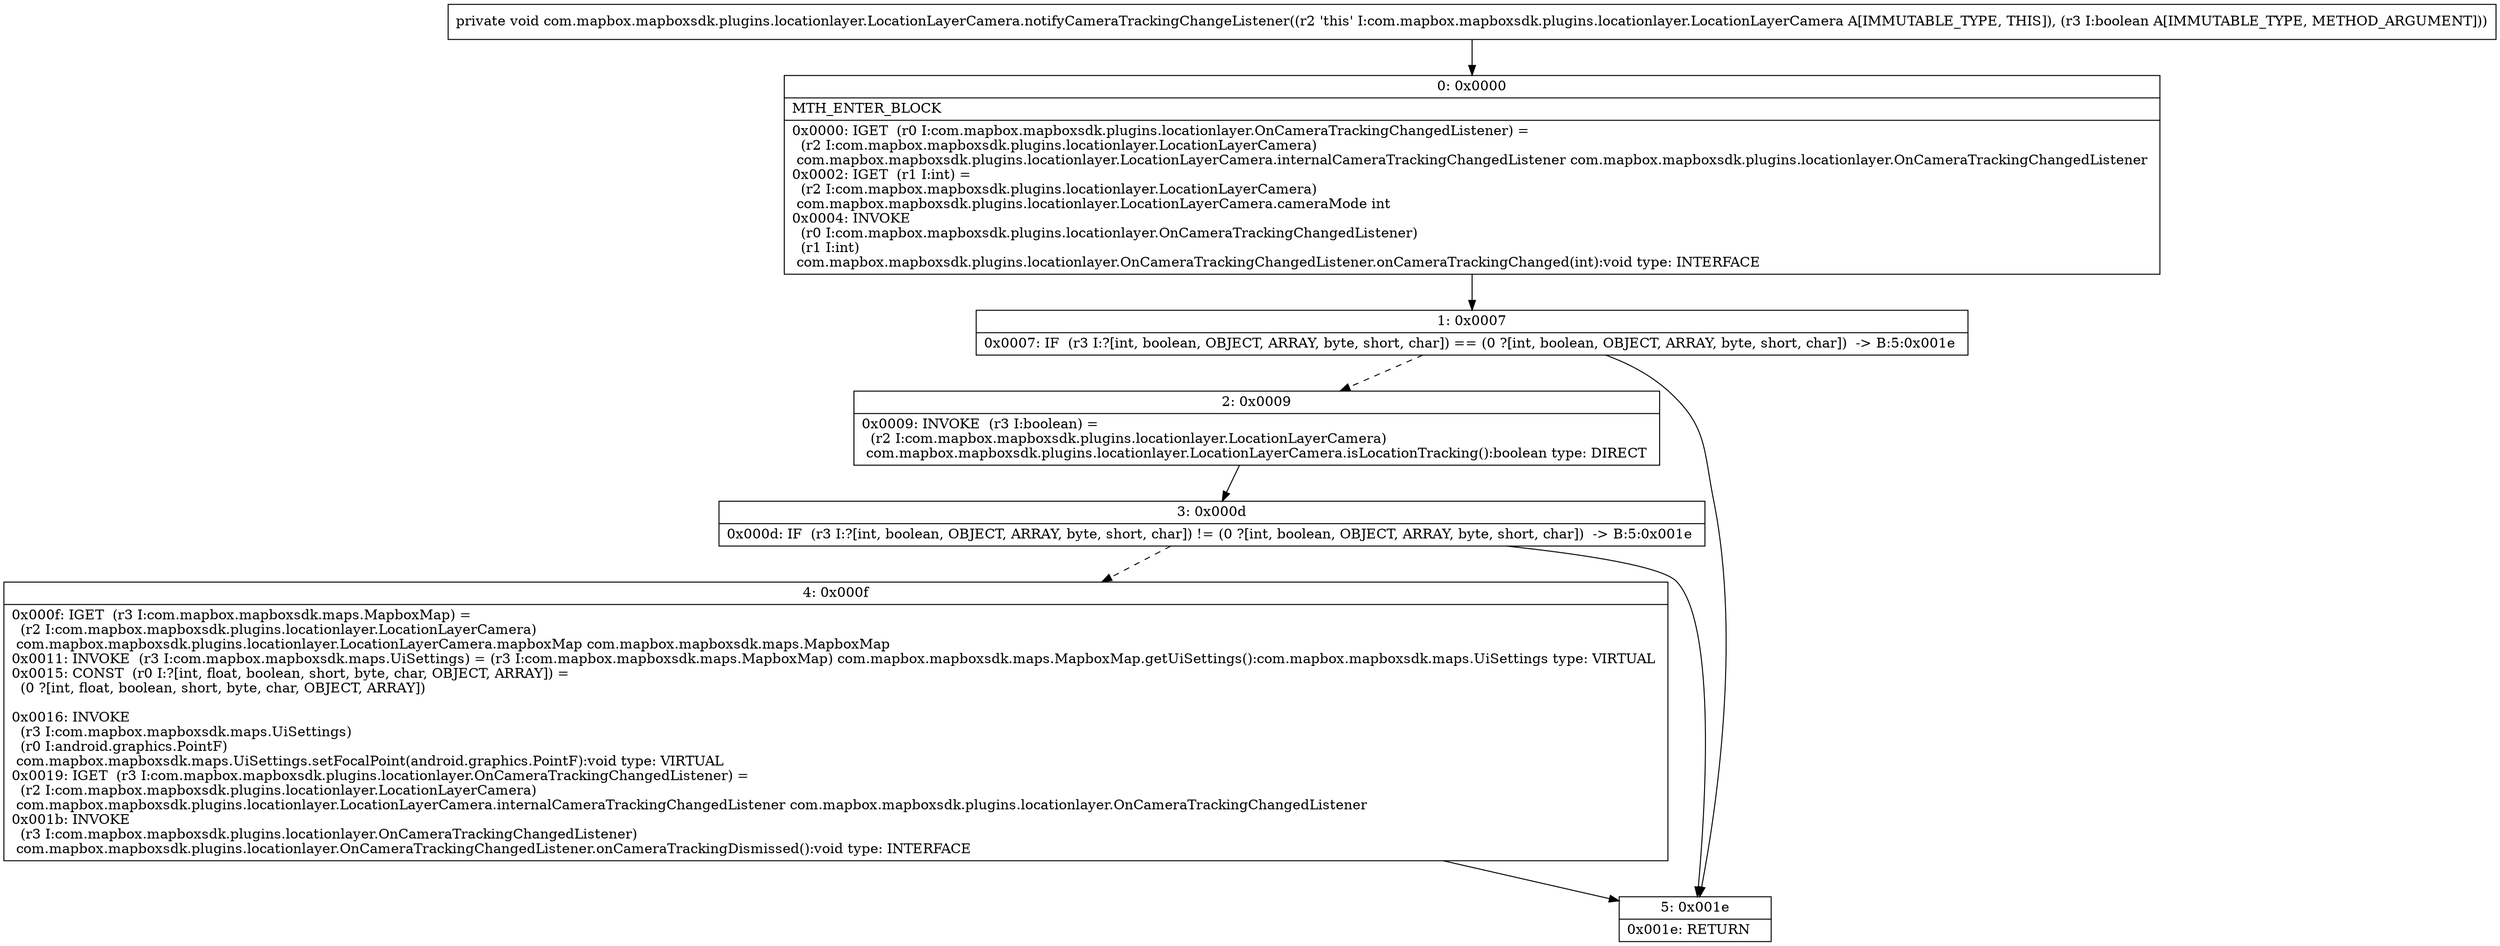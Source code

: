 digraph "CFG forcom.mapbox.mapboxsdk.plugins.locationlayer.LocationLayerCamera.notifyCameraTrackingChangeListener(Z)V" {
Node_0 [shape=record,label="{0\:\ 0x0000|MTH_ENTER_BLOCK\l|0x0000: IGET  (r0 I:com.mapbox.mapboxsdk.plugins.locationlayer.OnCameraTrackingChangedListener) = \l  (r2 I:com.mapbox.mapboxsdk.plugins.locationlayer.LocationLayerCamera)\l com.mapbox.mapboxsdk.plugins.locationlayer.LocationLayerCamera.internalCameraTrackingChangedListener com.mapbox.mapboxsdk.plugins.locationlayer.OnCameraTrackingChangedListener \l0x0002: IGET  (r1 I:int) = \l  (r2 I:com.mapbox.mapboxsdk.plugins.locationlayer.LocationLayerCamera)\l com.mapbox.mapboxsdk.plugins.locationlayer.LocationLayerCamera.cameraMode int \l0x0004: INVOKE  \l  (r0 I:com.mapbox.mapboxsdk.plugins.locationlayer.OnCameraTrackingChangedListener)\l  (r1 I:int)\l com.mapbox.mapboxsdk.plugins.locationlayer.OnCameraTrackingChangedListener.onCameraTrackingChanged(int):void type: INTERFACE \l}"];
Node_1 [shape=record,label="{1\:\ 0x0007|0x0007: IF  (r3 I:?[int, boolean, OBJECT, ARRAY, byte, short, char]) == (0 ?[int, boolean, OBJECT, ARRAY, byte, short, char])  \-\> B:5:0x001e \l}"];
Node_2 [shape=record,label="{2\:\ 0x0009|0x0009: INVOKE  (r3 I:boolean) = \l  (r2 I:com.mapbox.mapboxsdk.plugins.locationlayer.LocationLayerCamera)\l com.mapbox.mapboxsdk.plugins.locationlayer.LocationLayerCamera.isLocationTracking():boolean type: DIRECT \l}"];
Node_3 [shape=record,label="{3\:\ 0x000d|0x000d: IF  (r3 I:?[int, boolean, OBJECT, ARRAY, byte, short, char]) != (0 ?[int, boolean, OBJECT, ARRAY, byte, short, char])  \-\> B:5:0x001e \l}"];
Node_4 [shape=record,label="{4\:\ 0x000f|0x000f: IGET  (r3 I:com.mapbox.mapboxsdk.maps.MapboxMap) = \l  (r2 I:com.mapbox.mapboxsdk.plugins.locationlayer.LocationLayerCamera)\l com.mapbox.mapboxsdk.plugins.locationlayer.LocationLayerCamera.mapboxMap com.mapbox.mapboxsdk.maps.MapboxMap \l0x0011: INVOKE  (r3 I:com.mapbox.mapboxsdk.maps.UiSettings) = (r3 I:com.mapbox.mapboxsdk.maps.MapboxMap) com.mapbox.mapboxsdk.maps.MapboxMap.getUiSettings():com.mapbox.mapboxsdk.maps.UiSettings type: VIRTUAL \l0x0015: CONST  (r0 I:?[int, float, boolean, short, byte, char, OBJECT, ARRAY]) = \l  (0 ?[int, float, boolean, short, byte, char, OBJECT, ARRAY])\l \l0x0016: INVOKE  \l  (r3 I:com.mapbox.mapboxsdk.maps.UiSettings)\l  (r0 I:android.graphics.PointF)\l com.mapbox.mapboxsdk.maps.UiSettings.setFocalPoint(android.graphics.PointF):void type: VIRTUAL \l0x0019: IGET  (r3 I:com.mapbox.mapboxsdk.plugins.locationlayer.OnCameraTrackingChangedListener) = \l  (r2 I:com.mapbox.mapboxsdk.plugins.locationlayer.LocationLayerCamera)\l com.mapbox.mapboxsdk.plugins.locationlayer.LocationLayerCamera.internalCameraTrackingChangedListener com.mapbox.mapboxsdk.plugins.locationlayer.OnCameraTrackingChangedListener \l0x001b: INVOKE  \l  (r3 I:com.mapbox.mapboxsdk.plugins.locationlayer.OnCameraTrackingChangedListener)\l com.mapbox.mapboxsdk.plugins.locationlayer.OnCameraTrackingChangedListener.onCameraTrackingDismissed():void type: INTERFACE \l}"];
Node_5 [shape=record,label="{5\:\ 0x001e|0x001e: RETURN   \l}"];
MethodNode[shape=record,label="{private void com.mapbox.mapboxsdk.plugins.locationlayer.LocationLayerCamera.notifyCameraTrackingChangeListener((r2 'this' I:com.mapbox.mapboxsdk.plugins.locationlayer.LocationLayerCamera A[IMMUTABLE_TYPE, THIS]), (r3 I:boolean A[IMMUTABLE_TYPE, METHOD_ARGUMENT])) }"];
MethodNode -> Node_0;
Node_0 -> Node_1;
Node_1 -> Node_2[style=dashed];
Node_1 -> Node_5;
Node_2 -> Node_3;
Node_3 -> Node_4[style=dashed];
Node_3 -> Node_5;
Node_4 -> Node_5;
}


